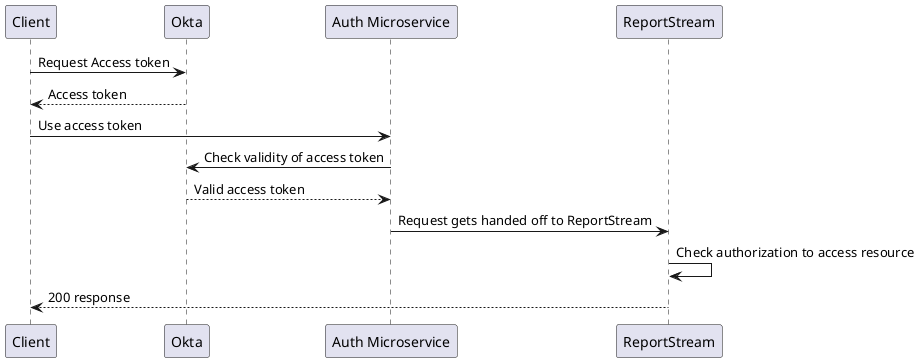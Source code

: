 @startuml
Client -> Okta: Request Access token
Okta --> Client: Access token
Client -> "Auth Microservice": Use access token
"Auth Microservice" -> Okta: Check validity of access token
Okta --> "Auth Microservice": Valid access token
"Auth Microservice" -> ReportStream: Request gets handed off to ReportStream
ReportStream -> ReportStream: Check authorization to access resource
ReportStream --> Client: 200 response
@enduml